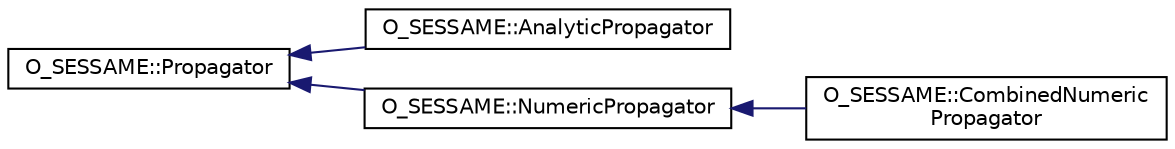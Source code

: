 digraph "Graphical Class Hierarchy"
{
  edge [fontname="Helvetica",fontsize="10",labelfontname="Helvetica",labelfontsize="10"];
  node [fontname="Helvetica",fontsize="10",shape=record];
  rankdir="LR";
  Node1 [label="O_SESSAME::Propagator",height=0.2,width=0.4,color="black", fillcolor="white", style="filled",URL="$classO__SESSAME_1_1Propagator.html",tooltip="Encapsulation of the propagation of the spacecraft dynamics (attitude, orbital, etc.)The propagator is used to tie together the various spacecraft dynamics that are desired to be propagated. The user has the ability to set the time derivative equations, integrators, parameters, etc. as necessary. Furthermore, the Propagator class can be derived for more functionality. "];
  Node1 -> Node2 [dir="back",color="midnightblue",fontsize="10",style="solid",fontname="Helvetica"];
  Node2 [label="O_SESSAME::AnalyticPropagator",height=0.2,width=0.4,color="black", fillcolor="white", style="filled",URL="$classO__SESSAME_1_1AnalyticPropagator.html",tooltip="Encapsulation of the propagation of the spacecraft dynamics (attitude, orbital, etc.)The propagator is used to tie together the various spacecraft dynamics that are desired to be propagated. The user has the ability to set the time derivative equations, integrators, parameters, etc. as necessary. Furthermore, the Propagator class can be derived for more functionality. "];
  Node1 -> Node3 [dir="back",color="midnightblue",fontsize="10",style="solid",fontname="Helvetica"];
  Node3 [label="O_SESSAME::NumericPropagator",height=0.2,width=0.4,color="black", fillcolor="white", style="filled",URL="$classO__SESSAME_1_1NumericPropagator.html"];
  Node3 -> Node4 [dir="back",color="midnightblue",fontsize="10",style="solid",fontname="Helvetica"];
  Node4 [label="O_SESSAME::CombinedNumeric\lPropagator",height=0.2,width=0.4,color="black", fillcolor="white", style="filled",URL="$classO__SESSAME_1_1CombinedNumericPropagator.html"];
}
